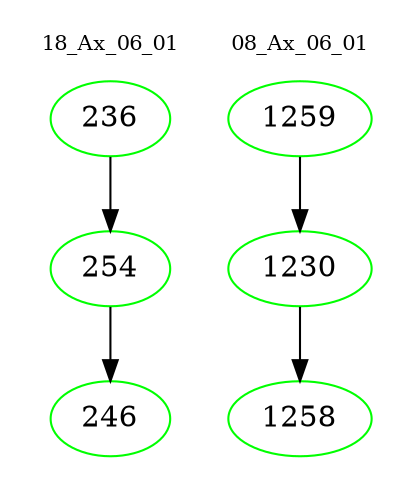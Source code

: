 digraph{
subgraph cluster_0 {
color = white
label = "18_Ax_06_01";
fontsize=10;
T0_236 [label="236", color="green"]
T0_236 -> T0_254 [color="black"]
T0_254 [label="254", color="green"]
T0_254 -> T0_246 [color="black"]
T0_246 [label="246", color="green"]
}
subgraph cluster_1 {
color = white
label = "08_Ax_06_01";
fontsize=10;
T1_1259 [label="1259", color="green"]
T1_1259 -> T1_1230 [color="black"]
T1_1230 [label="1230", color="green"]
T1_1230 -> T1_1258 [color="black"]
T1_1258 [label="1258", color="green"]
}
}
